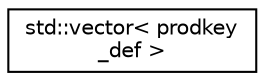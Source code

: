 digraph "Graphical Class Hierarchy"
{
  edge [fontname="Helvetica",fontsize="10",labelfontname="Helvetica",labelfontsize="10"];
  node [fontname="Helvetica",fontsize="10",shape=record];
  rankdir="LR";
  Node0 [label="std::vector\< prodkey\l_def \>",height=0.2,width=0.4,color="black", fillcolor="white", style="filled",URL="$classstd_1_1vector.html"];
}
